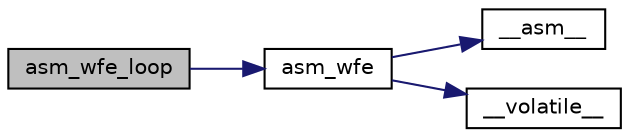 digraph "asm_wfe_loop"
{
  edge [fontname="Helvetica",fontsize="10",labelfontname="Helvetica",labelfontsize="10"];
  node [fontname="Helvetica",fontsize="10",shape=record];
  rankdir="LR";
  Node61 [label="asm_wfe_loop",height=0.2,width=0.4,color="black", fillcolor="grey75", style="filled", fontcolor="black"];
  Node61 -> Node62 [color="midnightblue",fontsize="10",style="solid",fontname="Helvetica"];
  Node62 [label="asm_wfe",height=0.2,width=0.4,color="black", fillcolor="white", style="filled",URL="$d8/d2f/asm__instructions_8h.html#a410a755cf61e376491d77042b266409f"];
  Node62 -> Node63 [color="midnightblue",fontsize="10",style="solid",fontname="Helvetica"];
  Node63 [label="__asm__",height=0.2,width=0.4,color="black", fillcolor="white", style="filled",URL="$dd/d12/exceptions_8cpp.html#a40b46c5cfd33825a3980572ace99e6a1"];
  Node62 -> Node64 [color="midnightblue",fontsize="10",style="solid",fontname="Helvetica"];
  Node64 [label="__volatile__",height=0.2,width=0.4,color="black", fillcolor="white", style="filled",URL="$d8/d64/main__test__adrp__instruction_8cpp.html#a28b72fa6de7635a872fd3ae108c838c8"];
}
